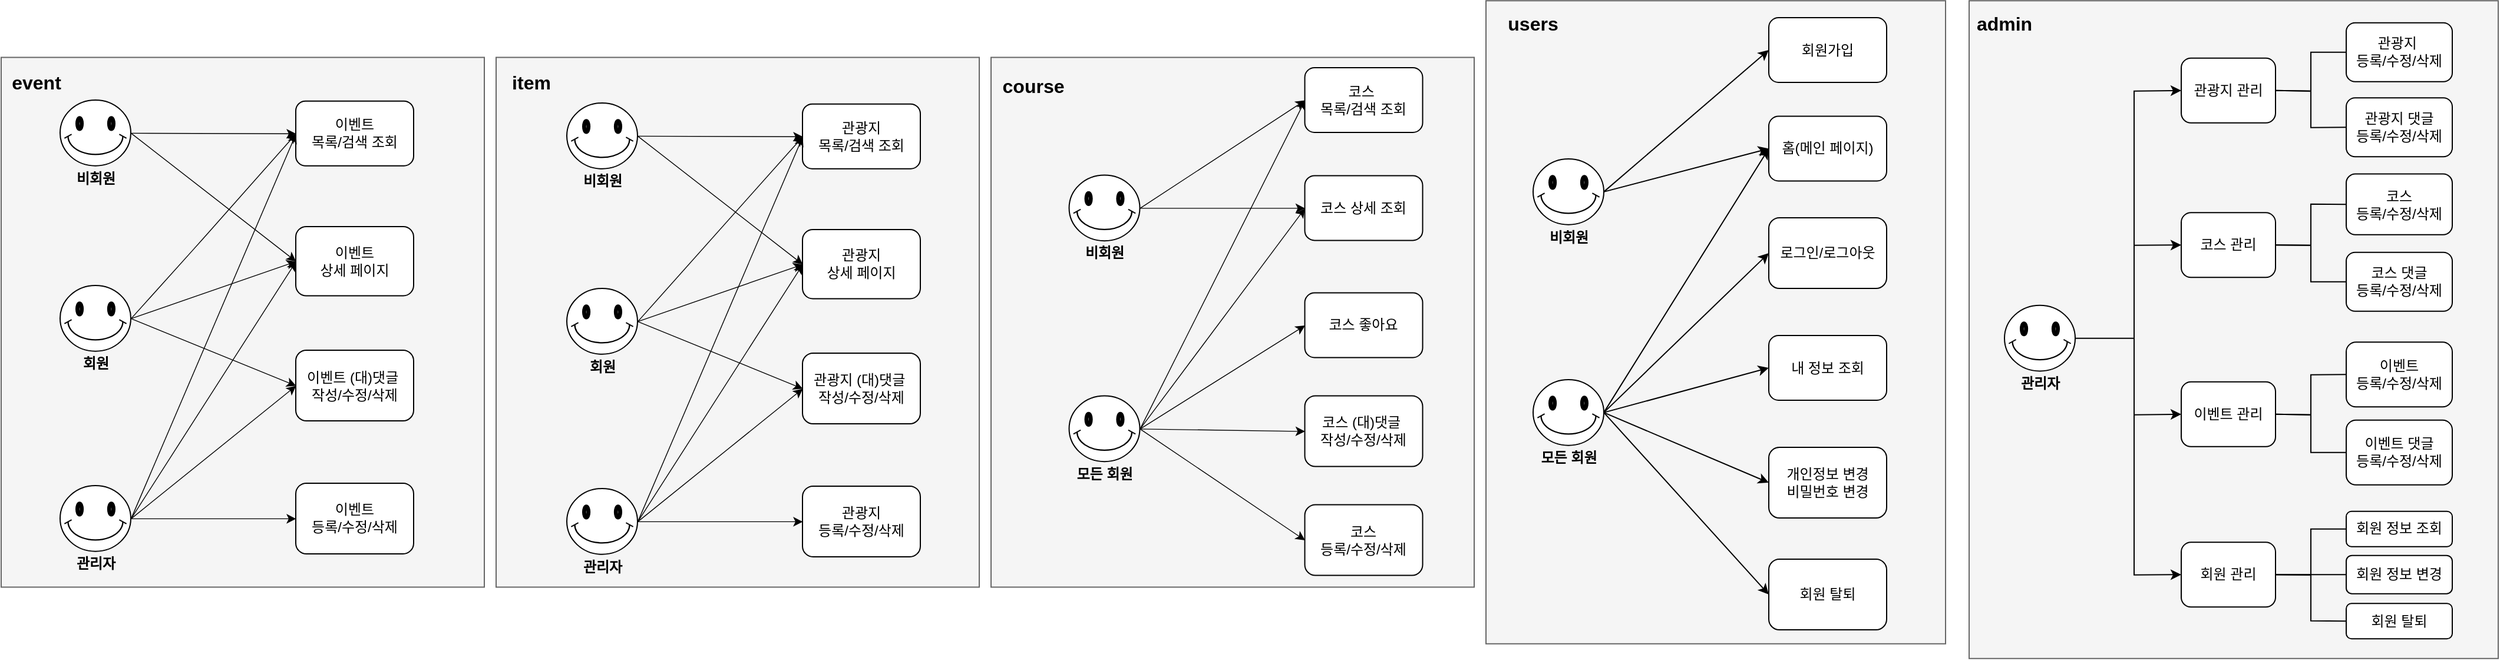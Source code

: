 <mxfile version="15.8.6" type="device"><diagram id="RBOW8drltwpWkfcgAr1p" name="Page-1"><mxGraphModel dx="3460" dy="907" grid="1" gridSize="10" guides="1" tooltips="1" connect="1" arrows="1" fold="1" page="1" pageScale="1" pageWidth="827" pageHeight="1169" math="0" shadow="0"><root><mxCell id="0"/><mxCell id="1" parent="0"/><mxCell id="-AehUO6-lWg1x26rKEQa-7" value="" style="group" parent="1" vertex="1" connectable="0"><mxGeometry x="-100" y="193.75" width="410" height="450" as="geometry"/></mxCell><mxCell id="-AehUO6-lWg1x26rKEQa-6" value="" style="rounded=0;whiteSpace=wrap;html=1;fillColor=#f5f5f5;strokeColor=#666666;fontColor=#333333;" parent="-AehUO6-lWg1x26rKEQa-7" vertex="1"><mxGeometry width="410" height="450" as="geometry"/></mxCell><mxCell id="nc9A5ngAGUO5cW6y-JuH-170" value="코스&amp;nbsp;&lt;br&gt;목록/검색 조회" style="whiteSpace=wrap;html=1;fontFamily=Helvetica;rounded=1;" parent="-AehUO6-lWg1x26rKEQa-7" vertex="1"><mxGeometry x="266.25" y="8.75" width="100" height="55" as="geometry"/></mxCell><mxCell id="nc9A5ngAGUO5cW6y-JuH-172" value="코스 상세 조회" style="whiteSpace=wrap;html=1;fontFamily=Helvetica;rounded=1;" parent="-AehUO6-lWg1x26rKEQa-7" vertex="1"><mxGeometry x="266.25" y="100.44" width="100" height="55" as="geometry"/></mxCell><mxCell id="nc9A5ngAGUO5cW6y-JuH-173" value="코스 좋아요" style="whiteSpace=wrap;html=1;fontFamily=Helvetica;rounded=1;" parent="-AehUO6-lWg1x26rKEQa-7" vertex="1"><mxGeometry x="266.25" y="200" width="100" height="55" as="geometry"/></mxCell><mxCell id="nc9A5ngAGUO5cW6y-JuH-174" value="코스 (대)댓글&amp;nbsp;&lt;br&gt;작성/수정/삭제" style="whiteSpace=wrap;html=1;rounded=1;" parent="-AehUO6-lWg1x26rKEQa-7" vertex="1"><mxGeometry x="266.25" y="287.5" width="100" height="60" as="geometry"/></mxCell><mxCell id="nc9A5ngAGUO5cW6y-JuH-175" value="코스 &lt;br&gt;등록/수정/삭제" style="whiteSpace=wrap;html=1;fontFamily=Helvetica;rounded=1;" parent="-AehUO6-lWg1x26rKEQa-7" vertex="1"><mxGeometry x="266.25" y="380" width="100" height="60" as="geometry"/></mxCell><mxCell id="nc9A5ngAGUO5cW6y-JuH-236" value="" style="group;" parent="-AehUO6-lWg1x26rKEQa-7" vertex="1" connectable="0"><mxGeometry x="66.25" y="100" width="60" height="77.5" as="geometry"/></mxCell><mxCell id="nc9A5ngAGUO5cW6y-JuH-237" value="" style="verticalLabelPosition=bottom;verticalAlign=top;html=1;shape=mxgraph.basic.smiley;shadow=0;rounded=1;" parent="nc9A5ngAGUO5cW6y-JuH-236" vertex="1"><mxGeometry width="60" height="55.872" as="geometry"/></mxCell><mxCell id="nc9A5ngAGUO5cW6y-JuH-238" value="&lt;b&gt;비회원&lt;/b&gt;" style="text;html=1;strokeColor=none;fillColor=none;align=center;verticalAlign=middle;whiteSpace=wrap;rounded=0;shadow=0;" parent="nc9A5ngAGUO5cW6y-JuH-236" vertex="1"><mxGeometry x="7.5" y="55.872" width="45" height="21.628" as="geometry"/></mxCell><mxCell id="nc9A5ngAGUO5cW6y-JuH-239" value="" style="group;" parent="-AehUO6-lWg1x26rKEQa-7" vertex="1" connectable="0"><mxGeometry x="66.25" y="287.5" width="80" height="77.5" as="geometry"/></mxCell><mxCell id="nc9A5ngAGUO5cW6y-JuH-240" value="" style="verticalLabelPosition=bottom;verticalAlign=top;html=1;shape=mxgraph.basic.smiley;shadow=0;rounded=1;" parent="nc9A5ngAGUO5cW6y-JuH-239" vertex="1"><mxGeometry width="60" height="55.872" as="geometry"/></mxCell><mxCell id="nc9A5ngAGUO5cW6y-JuH-247" value="" style="endArrow=classic;html=1;rounded=1;sketch=0;curved=0;exitX=1;exitY=0.5;exitDx=0;exitDy=0;exitPerimeter=0;entryX=0;entryY=0.5;entryDx=0;entryDy=0;strokeWidth=0.7;" parent="-AehUO6-lWg1x26rKEQa-7" source="nc9A5ngAGUO5cW6y-JuH-237" target="nc9A5ngAGUO5cW6y-JuH-170" edge="1"><mxGeometry width="50" height="50" relative="1" as="geometry"><mxPoint x="-273.75" y="90.436" as="sourcePoint"/><mxPoint x="-133.75" y="47.5" as="targetPoint"/></mxGeometry></mxCell><mxCell id="nc9A5ngAGUO5cW6y-JuH-249" value="" style="endArrow=classic;html=1;rounded=1;sketch=0;curved=0;exitX=1;exitY=0.5;exitDx=0;exitDy=0;exitPerimeter=0;entryX=0;entryY=0.5;entryDx=0;entryDy=0;strokeWidth=0.7;" parent="-AehUO6-lWg1x26rKEQa-7" source="nc9A5ngAGUO5cW6y-JuH-237" target="nc9A5ngAGUO5cW6y-JuH-172" edge="1"><mxGeometry width="50" height="50" relative="1" as="geometry"><mxPoint x="-253.75" y="110.436" as="sourcePoint"/><mxPoint x="-113.75" y="67.5" as="targetPoint"/></mxGeometry></mxCell><mxCell id="nc9A5ngAGUO5cW6y-JuH-250" value="" style="endArrow=classic;html=1;rounded=1;sketch=0;curved=0;exitX=1;exitY=0.5;exitDx=0;exitDy=0;exitPerimeter=0;entryX=0;entryY=0.5;entryDx=0;entryDy=0;strokeWidth=0.7;" parent="-AehUO6-lWg1x26rKEQa-7" source="nc9A5ngAGUO5cW6y-JuH-240" target="nc9A5ngAGUO5cW6y-JuH-170" edge="1"><mxGeometry width="50" height="50" relative="1" as="geometry"><mxPoint x="136.25" y="252.936" as="sourcePoint"/><mxPoint x="276.25" y="210" as="targetPoint"/></mxGeometry></mxCell><mxCell id="nc9A5ngAGUO5cW6y-JuH-252" value="" style="endArrow=classic;html=1;rounded=1;sketch=0;curved=0;exitX=1;exitY=0.5;exitDx=0;exitDy=0;exitPerimeter=0;entryX=0;entryY=0.5;entryDx=0;entryDy=0;strokeWidth=0.7;" parent="-AehUO6-lWg1x26rKEQa-7" source="nc9A5ngAGUO5cW6y-JuH-240" target="nc9A5ngAGUO5cW6y-JuH-173" edge="1"><mxGeometry width="50" height="50" relative="1" as="geometry"><mxPoint x="146.25" y="257.936" as="sourcePoint"/><mxPoint x="296.25" y="27.5" as="targetPoint"/></mxGeometry></mxCell><mxCell id="nc9A5ngAGUO5cW6y-JuH-253" value="" style="endArrow=classic;html=1;rounded=1;sketch=0;curved=0;exitX=1;exitY=0.5;exitDx=0;exitDy=0;exitPerimeter=0;entryX=0;entryY=0.5;entryDx=0;entryDy=0;strokeWidth=0.7;" parent="-AehUO6-lWg1x26rKEQa-7" source="nc9A5ngAGUO5cW6y-JuH-240" target="nc9A5ngAGUO5cW6y-JuH-172" edge="1"><mxGeometry width="50" height="50" relative="1" as="geometry"><mxPoint x="156.25" y="267.936" as="sourcePoint"/><mxPoint x="306.25" y="37.5" as="targetPoint"/></mxGeometry></mxCell><mxCell id="nc9A5ngAGUO5cW6y-JuH-254" value="" style="endArrow=classic;html=1;rounded=1;sketch=0;curved=0;exitX=1;exitY=0.5;exitDx=0;exitDy=0;exitPerimeter=0;entryX=0;entryY=0.5;entryDx=0;entryDy=0;strokeWidth=0.7;" parent="-AehUO6-lWg1x26rKEQa-7" source="nc9A5ngAGUO5cW6y-JuH-240" target="nc9A5ngAGUO5cW6y-JuH-174" edge="1"><mxGeometry width="50" height="50" relative="1" as="geometry"><mxPoint x="166.25" y="277.936" as="sourcePoint"/><mxPoint x="316.25" y="47.5" as="targetPoint"/></mxGeometry></mxCell><mxCell id="nc9A5ngAGUO5cW6y-JuH-255" value="" style="endArrow=classic;html=1;rounded=1;sketch=0;curved=0;exitX=1;exitY=0.5;exitDx=0;exitDy=0;exitPerimeter=0;entryX=0;entryY=0.5;entryDx=0;entryDy=0;strokeWidth=0.7;" parent="-AehUO6-lWg1x26rKEQa-7" source="nc9A5ngAGUO5cW6y-JuH-240" target="nc9A5ngAGUO5cW6y-JuH-175" edge="1"><mxGeometry width="50" height="50" relative="1" as="geometry"><mxPoint x="176.25" y="287.936" as="sourcePoint"/><mxPoint x="326.25" y="57.5" as="targetPoint"/></mxGeometry></mxCell><mxCell id="nc9A5ngAGUO5cW6y-JuH-241" value="&lt;b&gt;모든 회원&lt;br&gt;&lt;br&gt;&lt;/b&gt;" style="text;html=1;strokeColor=none;fillColor=none;align=center;verticalAlign=middle;whiteSpace=wrap;rounded=0;shadow=0;" parent="-AehUO6-lWg1x26rKEQa-7" vertex="1"><mxGeometry x="60" y="350" width="72.5" height="21.63" as="geometry"/></mxCell><mxCell id="-AehUO6-lWg1x26rKEQa-8" value="course" style="text;html=1;strokeColor=none;fillColor=none;align=center;verticalAlign=middle;whiteSpace=wrap;rounded=0;fontStyle=1;fontSize=16;" parent="-AehUO6-lWg1x26rKEQa-7" vertex="1"><mxGeometry x="6.25" y="8.75" width="60" height="30" as="geometry"/></mxCell><mxCell id="-AehUO6-lWg1x26rKEQa-9" value="" style="group" parent="1" vertex="1" connectable="0"><mxGeometry x="-940" y="193.75" width="410" height="450" as="geometry"/></mxCell><mxCell id="-AehUO6-lWg1x26rKEQa-1" value="" style="rounded=0;whiteSpace=wrap;html=1;fillColor=#f5f5f5;strokeColor=#666666;fontColor=#333333;" parent="-AehUO6-lWg1x26rKEQa-9" vertex="1"><mxGeometry width="410" height="450" as="geometry"/></mxCell><mxCell id="nc9A5ngAGUO5cW6y-JuH-322" value="이벤트&lt;br&gt;상세 페이지" style="whiteSpace=wrap;html=1;rounded=1;glass=0;shadow=0;sketch=0;" parent="-AehUO6-lWg1x26rKEQa-9" vertex="1"><mxGeometry x="250" y="143.75" width="100" height="58.75" as="geometry"/></mxCell><mxCell id="nc9A5ngAGUO5cW6y-JuH-323" value="이벤트 (대)댓글&amp;nbsp;&lt;br&gt;작성/수정/삭제" style="whiteSpace=wrap;html=1;rounded=1;glass=0;shadow=0;sketch=0;" parent="-AehUO6-lWg1x26rKEQa-9" vertex="1"><mxGeometry x="250" y="248.75" width="100" height="60" as="geometry"/></mxCell><mxCell id="nc9A5ngAGUO5cW6y-JuH-324" value="이벤트&lt;br&gt;등록/수정/삭제" style="whiteSpace=wrap;html=1;rounded=1;glass=0;shadow=0;sketch=0;" parent="-AehUO6-lWg1x26rKEQa-9" vertex="1"><mxGeometry x="250" y="361.69" width="100" height="60" as="geometry"/></mxCell><mxCell id="nc9A5ngAGUO5cW6y-JuH-325" value="이벤트&lt;br&gt;목록/검색 조회" style="whiteSpace=wrap;html=1;fontFamily=Helvetica;rounded=1;glass=0;shadow=0;sketch=0;" parent="-AehUO6-lWg1x26rKEQa-9" vertex="1"><mxGeometry x="250" y="37.12" width="100" height="55" as="geometry"/></mxCell><mxCell id="nc9A5ngAGUO5cW6y-JuH-326" value="" style="group;" parent="-AehUO6-lWg1x26rKEQa-9" vertex="1" connectable="0"><mxGeometry x="50" y="36.25" width="60" height="77.5" as="geometry"/></mxCell><mxCell id="nc9A5ngAGUO5cW6y-JuH-327" value="" style="verticalLabelPosition=bottom;verticalAlign=top;html=1;shape=mxgraph.basic.smiley;shadow=0;rounded=1;" parent="nc9A5ngAGUO5cW6y-JuH-326" vertex="1"><mxGeometry width="60" height="55.872" as="geometry"/></mxCell><mxCell id="nc9A5ngAGUO5cW6y-JuH-328" value="&lt;b&gt;비회원&lt;/b&gt;" style="text;html=1;strokeColor=none;fillColor=none;align=center;verticalAlign=middle;whiteSpace=wrap;rounded=0;shadow=0;" parent="nc9A5ngAGUO5cW6y-JuH-326" vertex="1"><mxGeometry x="7.5" y="55.872" width="45" height="21.628" as="geometry"/></mxCell><mxCell id="nc9A5ngAGUO5cW6y-JuH-329" value="" style="group;" parent="-AehUO6-lWg1x26rKEQa-9" vertex="1" connectable="0"><mxGeometry x="50" y="193.75" width="60" height="77.5" as="geometry"/></mxCell><mxCell id="nc9A5ngAGUO5cW6y-JuH-330" value="" style="verticalLabelPosition=bottom;verticalAlign=top;html=1;shape=mxgraph.basic.smiley;shadow=0;rounded=1;" parent="nc9A5ngAGUO5cW6y-JuH-329" vertex="1"><mxGeometry width="60" height="55.872" as="geometry"/></mxCell><mxCell id="nc9A5ngAGUO5cW6y-JuH-331" value="&lt;b&gt;회원&lt;/b&gt;" style="text;html=1;strokeColor=none;fillColor=none;align=center;verticalAlign=middle;whiteSpace=wrap;rounded=0;shadow=0;" parent="nc9A5ngAGUO5cW6y-JuH-329" vertex="1"><mxGeometry x="7.5" y="55.872" width="45" height="21.628" as="geometry"/></mxCell><mxCell id="nc9A5ngAGUO5cW6y-JuH-332" value="" style="group;" parent="-AehUO6-lWg1x26rKEQa-9" vertex="1" connectable="0"><mxGeometry x="50" y="363.75" width="60" height="77.5" as="geometry"/></mxCell><mxCell id="nc9A5ngAGUO5cW6y-JuH-333" value="" style="verticalLabelPosition=bottom;verticalAlign=top;html=1;shape=mxgraph.basic.smiley;shadow=0;rounded=1;" parent="nc9A5ngAGUO5cW6y-JuH-332" vertex="1"><mxGeometry width="60" height="55.872" as="geometry"/></mxCell><mxCell id="nc9A5ngAGUO5cW6y-JuH-334" value="&lt;b&gt;관리자&lt;/b&gt;" style="text;html=1;strokeColor=none;fillColor=none;align=center;verticalAlign=middle;whiteSpace=wrap;rounded=0;shadow=0;" parent="nc9A5ngAGUO5cW6y-JuH-332" vertex="1"><mxGeometry x="7.5" y="55.872" width="45" height="21.628" as="geometry"/></mxCell><mxCell id="nc9A5ngAGUO5cW6y-JuH-335" value="" style="endArrow=classic;html=1;rounded=1;sketch=0;curved=0;exitX=1;exitY=0.5;exitDx=0;exitDy=0;exitPerimeter=0;entryX=0;entryY=0.5;entryDx=0;entryDy=0;strokeWidth=0.7;" parent="-AehUO6-lWg1x26rKEQa-9" source="nc9A5ngAGUO5cW6y-JuH-327" target="nc9A5ngAGUO5cW6y-JuH-325" edge="1"><mxGeometry width="50" height="50" relative="1" as="geometry"><mxPoint x="460" y="213.75" as="sourcePoint"/><mxPoint x="510" y="163.75" as="targetPoint"/></mxGeometry></mxCell><mxCell id="nc9A5ngAGUO5cW6y-JuH-336" value="" style="endArrow=classic;html=1;rounded=1;sketch=0;curved=0;exitX=1;exitY=0.5;exitDx=0;exitDy=0;exitPerimeter=0;entryX=0;entryY=0.5;entryDx=0;entryDy=0;strokeWidth=0.7;" parent="-AehUO6-lWg1x26rKEQa-9" source="nc9A5ngAGUO5cW6y-JuH-327" target="nc9A5ngAGUO5cW6y-JuH-322" edge="1"><mxGeometry width="50" height="50" relative="1" as="geometry"><mxPoint x="120" y="74.186" as="sourcePoint"/><mxPoint x="260" y="129.62" as="targetPoint"/></mxGeometry></mxCell><mxCell id="nc9A5ngAGUO5cW6y-JuH-337" value="" style="endArrow=classic;html=1;rounded=1;sketch=0;curved=0;exitX=1;exitY=0.5;exitDx=0;exitDy=0;exitPerimeter=0;entryX=0;entryY=0.5;entryDx=0;entryDy=0;strokeWidth=0.7;" parent="-AehUO6-lWg1x26rKEQa-9" source="nc9A5ngAGUO5cW6y-JuH-330" target="nc9A5ngAGUO5cW6y-JuH-325" edge="1"><mxGeometry width="50" height="50" relative="1" as="geometry"><mxPoint x="130" y="84.186" as="sourcePoint"/><mxPoint x="270" y="139.62" as="targetPoint"/><Array as="points"><mxPoint x="170" y="155"/></Array></mxGeometry></mxCell><mxCell id="nc9A5ngAGUO5cW6y-JuH-338" value="" style="endArrow=classic;html=1;rounded=1;sketch=0;curved=0;exitX=1;exitY=0.5;exitDx=0;exitDy=0;exitPerimeter=0;entryX=0;entryY=0.5;entryDx=0;entryDy=0;strokeWidth=0.7;" parent="-AehUO6-lWg1x26rKEQa-9" source="nc9A5ngAGUO5cW6y-JuH-330" target="nc9A5ngAGUO5cW6y-JuH-322" edge="1"><mxGeometry width="50" height="50" relative="1" as="geometry"><mxPoint x="150" y="104.186" as="sourcePoint"/><mxPoint x="290" y="159.62" as="targetPoint"/></mxGeometry></mxCell><mxCell id="nc9A5ngAGUO5cW6y-JuH-339" value="" style="endArrow=classic;html=1;rounded=1;sketch=0;curved=0;exitX=1;exitY=0.5;exitDx=0;exitDy=0;exitPerimeter=0;entryX=0;entryY=0.5;entryDx=0;entryDy=0;strokeWidth=0.7;" parent="-AehUO6-lWg1x26rKEQa-9" source="nc9A5ngAGUO5cW6y-JuH-330" target="nc9A5ngAGUO5cW6y-JuH-323" edge="1"><mxGeometry width="50" height="50" relative="1" as="geometry"><mxPoint x="160" y="114.186" as="sourcePoint"/><mxPoint x="300" y="169.62" as="targetPoint"/></mxGeometry></mxCell><mxCell id="nc9A5ngAGUO5cW6y-JuH-340" value="" style="endArrow=classic;html=1;rounded=1;sketch=0;curved=0;exitX=1;exitY=0.5;exitDx=0;exitDy=0;exitPerimeter=0;entryX=0;entryY=0.5;entryDx=0;entryDy=0;strokeWidth=0.7;" parent="-AehUO6-lWg1x26rKEQa-9" source="nc9A5ngAGUO5cW6y-JuH-333" target="nc9A5ngAGUO5cW6y-JuH-324" edge="1"><mxGeometry width="50" height="50" relative="1" as="geometry"><mxPoint x="170" y="124.186" as="sourcePoint"/><mxPoint x="310" y="179.62" as="targetPoint"/></mxGeometry></mxCell><mxCell id="nc9A5ngAGUO5cW6y-JuH-341" value="" style="endArrow=classic;html=1;rounded=1;sketch=0;curved=0;exitX=1;exitY=0.5;exitDx=0;exitDy=0;exitPerimeter=0;entryX=0;entryY=0.5;entryDx=0;entryDy=0;strokeWidth=0.7;" parent="-AehUO6-lWg1x26rKEQa-9" source="nc9A5ngAGUO5cW6y-JuH-333" target="nc9A5ngAGUO5cW6y-JuH-323" edge="1"><mxGeometry width="50" height="50" relative="1" as="geometry"><mxPoint x="180" y="134.186" as="sourcePoint"/><mxPoint x="320" y="189.62" as="targetPoint"/></mxGeometry></mxCell><mxCell id="nc9A5ngAGUO5cW6y-JuH-342" value="" style="endArrow=classic;html=1;rounded=1;sketch=0;curved=0;exitX=1;exitY=0.5;exitDx=0;exitDy=0;exitPerimeter=0;entryX=0;entryY=0.5;entryDx=0;entryDy=0;strokeWidth=0.7;" parent="-AehUO6-lWg1x26rKEQa-9" source="nc9A5ngAGUO5cW6y-JuH-333" target="nc9A5ngAGUO5cW6y-JuH-322" edge="1"><mxGeometry width="50" height="50" relative="1" as="geometry"><mxPoint x="190" y="144.186" as="sourcePoint"/><mxPoint x="330" y="199.62" as="targetPoint"/></mxGeometry></mxCell><mxCell id="nc9A5ngAGUO5cW6y-JuH-343" value="" style="endArrow=classic;html=1;rounded=1;sketch=0;curved=0;exitX=1;exitY=0.5;exitDx=0;exitDy=0;exitPerimeter=0;entryX=0;entryY=0.5;entryDx=0;entryDy=0;strokeWidth=0.7;" parent="-AehUO6-lWg1x26rKEQa-9" source="nc9A5ngAGUO5cW6y-JuH-333" target="nc9A5ngAGUO5cW6y-JuH-325" edge="1"><mxGeometry width="50" height="50" relative="1" as="geometry"><mxPoint x="210" y="164.186" as="sourcePoint"/><mxPoint x="350" y="219.62" as="targetPoint"/></mxGeometry></mxCell><mxCell id="-AehUO6-lWg1x26rKEQa-2" value="event" style="text;html=1;strokeColor=none;fillColor=none;align=center;verticalAlign=middle;whiteSpace=wrap;rounded=0;fontStyle=1;fontSize=16;" parent="-AehUO6-lWg1x26rKEQa-9" vertex="1"><mxGeometry y="6.25" width="60" height="30" as="geometry"/></mxCell><mxCell id="-AehUO6-lWg1x26rKEQa-10" value="" style="group" parent="1" vertex="1" connectable="0"><mxGeometry x="-520" y="193.75" width="410" height="450" as="geometry"/></mxCell><mxCell id="-AehUO6-lWg1x26rKEQa-3" value="" style="rounded=0;whiteSpace=wrap;html=1;fillColor=#f5f5f5;strokeColor=#666666;fontColor=#333333;" parent="-AehUO6-lWg1x26rKEQa-10" vertex="1"><mxGeometry width="410" height="450" as="geometry"/></mxCell><mxCell id="nc9A5ngAGUO5cW6y-JuH-167" value="관광지 &lt;br&gt;상세 페이지" style="whiteSpace=wrap;html=1;rounded=1;glass=0;shadow=0;sketch=0;" parent="-AehUO6-lWg1x26rKEQa-10" vertex="1"><mxGeometry x="260" y="146.25" width="100" height="58.75" as="geometry"/></mxCell><mxCell id="nc9A5ngAGUO5cW6y-JuH-168" value="관광지 (대)댓글&amp;nbsp;&lt;br&gt;작성/수정/삭제" style="whiteSpace=wrap;html=1;rounded=1;glass=0;shadow=0;sketch=0;" parent="-AehUO6-lWg1x26rKEQa-10" vertex="1"><mxGeometry x="260" y="251.25" width="100" height="60" as="geometry"/></mxCell><mxCell id="nc9A5ngAGUO5cW6y-JuH-169" value="관광지 &lt;br&gt;등록/수정/삭제" style="whiteSpace=wrap;html=1;rounded=1;glass=0;shadow=0;sketch=0;" parent="-AehUO6-lWg1x26rKEQa-10" vertex="1"><mxGeometry x="260" y="364.19" width="100" height="60" as="geometry"/></mxCell><mxCell id="nc9A5ngAGUO5cW6y-JuH-177" value="관광지 &lt;br&gt;목록/검색 조회" style="whiteSpace=wrap;html=1;fontFamily=Helvetica;rounded=1;glass=0;shadow=0;sketch=0;" parent="-AehUO6-lWg1x26rKEQa-10" vertex="1"><mxGeometry x="260" y="39.62" width="100" height="55" as="geometry"/></mxCell><mxCell id="nc9A5ngAGUO5cW6y-JuH-207" value="" style="group;" parent="-AehUO6-lWg1x26rKEQa-10" vertex="1" connectable="0"><mxGeometry x="60" y="38.75" width="60" height="77.5" as="geometry"/></mxCell><mxCell id="nc9A5ngAGUO5cW6y-JuH-208" value="" style="verticalLabelPosition=bottom;verticalAlign=top;html=1;shape=mxgraph.basic.smiley;shadow=0;rounded=1;" parent="nc9A5ngAGUO5cW6y-JuH-207" vertex="1"><mxGeometry width="60" height="55.872" as="geometry"/></mxCell><mxCell id="nc9A5ngAGUO5cW6y-JuH-209" value="&lt;b&gt;비회원&lt;/b&gt;" style="text;html=1;strokeColor=none;fillColor=none;align=center;verticalAlign=middle;whiteSpace=wrap;rounded=0;shadow=0;" parent="nc9A5ngAGUO5cW6y-JuH-207" vertex="1"><mxGeometry x="7.5" y="55.872" width="45" height="21.628" as="geometry"/></mxCell><mxCell id="nc9A5ngAGUO5cW6y-JuH-217" value="" style="group;" parent="-AehUO6-lWg1x26rKEQa-10" vertex="1" connectable="0"><mxGeometry x="60" y="196.25" width="60" height="77.5" as="geometry"/></mxCell><mxCell id="nc9A5ngAGUO5cW6y-JuH-218" value="" style="verticalLabelPosition=bottom;verticalAlign=top;html=1;shape=mxgraph.basic.smiley;shadow=0;rounded=1;" parent="nc9A5ngAGUO5cW6y-JuH-217" vertex="1"><mxGeometry width="60" height="55.872" as="geometry"/></mxCell><mxCell id="nc9A5ngAGUO5cW6y-JuH-219" value="&lt;b&gt;회원&lt;/b&gt;" style="text;html=1;strokeColor=none;fillColor=none;align=center;verticalAlign=middle;whiteSpace=wrap;rounded=0;shadow=0;" parent="nc9A5ngAGUO5cW6y-JuH-217" vertex="1"><mxGeometry x="7.5" y="55.872" width="45" height="21.628" as="geometry"/></mxCell><mxCell id="nc9A5ngAGUO5cW6y-JuH-220" value="" style="group;" parent="-AehUO6-lWg1x26rKEQa-10" vertex="1" connectable="0"><mxGeometry x="60" y="366.25" width="60" height="77.5" as="geometry"/></mxCell><mxCell id="nc9A5ngAGUO5cW6y-JuH-221" value="" style="verticalLabelPosition=bottom;verticalAlign=top;html=1;shape=mxgraph.basic.smiley;shadow=0;rounded=1;" parent="nc9A5ngAGUO5cW6y-JuH-220" vertex="1"><mxGeometry width="60" height="55.872" as="geometry"/></mxCell><mxCell id="nc9A5ngAGUO5cW6y-JuH-222" value="&lt;b&gt;관리자&lt;/b&gt;" style="text;html=1;strokeColor=none;fillColor=none;align=center;verticalAlign=middle;whiteSpace=wrap;rounded=0;shadow=0;" parent="nc9A5ngAGUO5cW6y-JuH-220" vertex="1"><mxGeometry x="7.5" y="55.872" width="45" height="21.628" as="geometry"/></mxCell><mxCell id="nc9A5ngAGUO5cW6y-JuH-224" value="" style="endArrow=classic;html=1;rounded=1;sketch=0;curved=0;exitX=1;exitY=0.5;exitDx=0;exitDy=0;exitPerimeter=0;entryX=0;entryY=0.5;entryDx=0;entryDy=0;strokeWidth=0.7;" parent="-AehUO6-lWg1x26rKEQa-10" source="nc9A5ngAGUO5cW6y-JuH-208" target="nc9A5ngAGUO5cW6y-JuH-177" edge="1"><mxGeometry width="50" height="50" relative="1" as="geometry"><mxPoint x="470" y="216.25" as="sourcePoint"/><mxPoint x="520" y="166.25" as="targetPoint"/></mxGeometry></mxCell><mxCell id="nc9A5ngAGUO5cW6y-JuH-226" value="" style="endArrow=classic;html=1;rounded=1;sketch=0;curved=0;exitX=1;exitY=0.5;exitDx=0;exitDy=0;exitPerimeter=0;entryX=0;entryY=0.5;entryDx=0;entryDy=0;strokeWidth=0.7;" parent="-AehUO6-lWg1x26rKEQa-10" source="nc9A5ngAGUO5cW6y-JuH-208" target="nc9A5ngAGUO5cW6y-JuH-167" edge="1"><mxGeometry width="50" height="50" relative="1" as="geometry"><mxPoint x="130" y="76.686" as="sourcePoint"/><mxPoint x="270" y="132.12" as="targetPoint"/></mxGeometry></mxCell><mxCell id="nc9A5ngAGUO5cW6y-JuH-227" value="" style="endArrow=classic;html=1;rounded=1;sketch=0;curved=0;exitX=1;exitY=0.5;exitDx=0;exitDy=0;exitPerimeter=0;entryX=0;entryY=0.5;entryDx=0;entryDy=0;strokeWidth=0.7;" parent="-AehUO6-lWg1x26rKEQa-10" source="nc9A5ngAGUO5cW6y-JuH-218" target="nc9A5ngAGUO5cW6y-JuH-177" edge="1"><mxGeometry width="50" height="50" relative="1" as="geometry"><mxPoint x="140" y="86.686" as="sourcePoint"/><mxPoint x="280" y="142.12" as="targetPoint"/></mxGeometry></mxCell><mxCell id="nc9A5ngAGUO5cW6y-JuH-229" value="" style="endArrow=classic;html=1;rounded=1;sketch=0;curved=0;exitX=1;exitY=0.5;exitDx=0;exitDy=0;exitPerimeter=0;entryX=0;entryY=0.5;entryDx=0;entryDy=0;strokeWidth=0.7;" parent="-AehUO6-lWg1x26rKEQa-10" source="nc9A5ngAGUO5cW6y-JuH-218" target="nc9A5ngAGUO5cW6y-JuH-167" edge="1"><mxGeometry width="50" height="50" relative="1" as="geometry"><mxPoint x="160" y="106.686" as="sourcePoint"/><mxPoint x="300" y="162.12" as="targetPoint"/></mxGeometry></mxCell><mxCell id="nc9A5ngAGUO5cW6y-JuH-230" value="" style="endArrow=classic;html=1;rounded=1;sketch=0;curved=0;exitX=1;exitY=0.5;exitDx=0;exitDy=0;exitPerimeter=0;entryX=0;entryY=0.5;entryDx=0;entryDy=0;strokeWidth=0.7;" parent="-AehUO6-lWg1x26rKEQa-10" source="nc9A5ngAGUO5cW6y-JuH-218" target="nc9A5ngAGUO5cW6y-JuH-168" edge="1"><mxGeometry width="50" height="50" relative="1" as="geometry"><mxPoint x="170" y="116.686" as="sourcePoint"/><mxPoint x="310" y="172.12" as="targetPoint"/></mxGeometry></mxCell><mxCell id="nc9A5ngAGUO5cW6y-JuH-231" value="" style="endArrow=classic;html=1;rounded=1;sketch=0;curved=0;exitX=1;exitY=0.5;exitDx=0;exitDy=0;exitPerimeter=0;entryX=0;entryY=0.5;entryDx=0;entryDy=0;strokeWidth=0.7;" parent="-AehUO6-lWg1x26rKEQa-10" source="nc9A5ngAGUO5cW6y-JuH-221" target="nc9A5ngAGUO5cW6y-JuH-169" edge="1"><mxGeometry width="50" height="50" relative="1" as="geometry"><mxPoint x="180" y="126.686" as="sourcePoint"/><mxPoint x="320" y="182.12" as="targetPoint"/></mxGeometry></mxCell><mxCell id="nc9A5ngAGUO5cW6y-JuH-232" value="" style="endArrow=classic;html=1;rounded=1;sketch=0;curved=0;exitX=1;exitY=0.5;exitDx=0;exitDy=0;exitPerimeter=0;entryX=0;entryY=0.5;entryDx=0;entryDy=0;strokeWidth=0.7;" parent="-AehUO6-lWg1x26rKEQa-10" source="nc9A5ngAGUO5cW6y-JuH-221" target="nc9A5ngAGUO5cW6y-JuH-168" edge="1"><mxGeometry width="50" height="50" relative="1" as="geometry"><mxPoint x="190" y="136.686" as="sourcePoint"/><mxPoint x="330" y="192.12" as="targetPoint"/></mxGeometry></mxCell><mxCell id="nc9A5ngAGUO5cW6y-JuH-233" value="" style="endArrow=classic;html=1;rounded=1;sketch=0;curved=0;exitX=1;exitY=0.5;exitDx=0;exitDy=0;exitPerimeter=0;entryX=0;entryY=0.5;entryDx=0;entryDy=0;strokeWidth=0.7;" parent="-AehUO6-lWg1x26rKEQa-10" source="nc9A5ngAGUO5cW6y-JuH-221" target="nc9A5ngAGUO5cW6y-JuH-167" edge="1"><mxGeometry width="50" height="50" relative="1" as="geometry"><mxPoint x="200" y="146.686" as="sourcePoint"/><mxPoint x="340" y="202.12" as="targetPoint"/></mxGeometry></mxCell><mxCell id="nc9A5ngAGUO5cW6y-JuH-235" value="" style="endArrow=classic;html=1;rounded=1;sketch=0;curved=0;exitX=1;exitY=0.5;exitDx=0;exitDy=0;exitPerimeter=0;entryX=0;entryY=0.5;entryDx=0;entryDy=0;strokeWidth=0.7;" parent="-AehUO6-lWg1x26rKEQa-10" source="nc9A5ngAGUO5cW6y-JuH-221" target="nc9A5ngAGUO5cW6y-JuH-177" edge="1"><mxGeometry width="50" height="50" relative="1" as="geometry"><mxPoint x="220" y="166.686" as="sourcePoint"/><mxPoint x="360" y="222.12" as="targetPoint"/></mxGeometry></mxCell><mxCell id="-AehUO6-lWg1x26rKEQa-5" value="item" style="text;html=1;strokeColor=none;fillColor=none;align=center;verticalAlign=middle;whiteSpace=wrap;rounded=0;fontStyle=1;fontSize=16;" parent="-AehUO6-lWg1x26rKEQa-10" vertex="1"><mxGeometry y="6.25" width="60" height="30" as="geometry"/></mxCell><mxCell id="-AehUO6-lWg1x26rKEQa-13" value="" style="group" parent="1" vertex="1" connectable="0"><mxGeometry x="320" y="145.63" width="390" height="546.25" as="geometry"/></mxCell><mxCell id="-AehUO6-lWg1x26rKEQa-11" value="" style="rounded=0;whiteSpace=wrap;html=1;fontSize=16;fillColor=#f5f5f5;fontColor=#333333;strokeColor=#666666;" parent="-AehUO6-lWg1x26rKEQa-13" vertex="1"><mxGeometry width="390" height="546.25" as="geometry"/></mxCell><mxCell id="nc9A5ngAGUO5cW6y-JuH-196" value="로그인/로그아웃" style="whiteSpace=wrap;html=1;rounded=1;" parent="-AehUO6-lWg1x26rKEQa-13" vertex="1"><mxGeometry x="240" y="184.37" width="100" height="60" as="geometry"/></mxCell><mxCell id="nc9A5ngAGUO5cW6y-JuH-199" value="개인정보 변경&lt;br&gt;비밀번호 변경" style="whiteSpace=wrap;html=1;rounded=1;" parent="-AehUO6-lWg1x26rKEQa-13" vertex="1"><mxGeometry x="240" y="379.37" width="100" height="60" as="geometry"/></mxCell><mxCell id="nc9A5ngAGUO5cW6y-JuH-205" value="회원 탈퇴" style="whiteSpace=wrap;html=1;rounded=1;" parent="-AehUO6-lWg1x26rKEQa-13" vertex="1"><mxGeometry x="240" y="474.37" width="100" height="60" as="geometry"/></mxCell><mxCell id="nc9A5ngAGUO5cW6y-JuH-256" value="" style="group;" parent="-AehUO6-lWg1x26rKEQa-13" vertex="1" connectable="0"><mxGeometry x="40" y="134.37" width="60" height="77.5" as="geometry"/></mxCell><mxCell id="nc9A5ngAGUO5cW6y-JuH-257" value="" style="verticalLabelPosition=bottom;verticalAlign=top;html=1;shape=mxgraph.basic.smiley;shadow=0;rounded=1;" parent="nc9A5ngAGUO5cW6y-JuH-256" vertex="1"><mxGeometry width="60" height="55.872" as="geometry"/></mxCell><mxCell id="nc9A5ngAGUO5cW6y-JuH-258" value="&lt;b&gt;비회원&lt;/b&gt;" style="text;html=1;strokeColor=none;fillColor=none;align=center;verticalAlign=middle;whiteSpace=wrap;rounded=0;shadow=0;" parent="nc9A5ngAGUO5cW6y-JuH-256" vertex="1"><mxGeometry x="7.5" y="55.872" width="45" height="21.628" as="geometry"/></mxCell><mxCell id="nc9A5ngAGUO5cW6y-JuH-259" value="" style="group;" parent="-AehUO6-lWg1x26rKEQa-13" vertex="1" connectable="0"><mxGeometry x="40" y="321.87" width="80" height="77.5" as="geometry"/></mxCell><mxCell id="nc9A5ngAGUO5cW6y-JuH-260" value="" style="verticalLabelPosition=bottom;verticalAlign=top;html=1;shape=mxgraph.basic.smiley;shadow=0;rounded=1;" parent="nc9A5ngAGUO5cW6y-JuH-259" vertex="1"><mxGeometry width="60" height="55.872" as="geometry"/></mxCell><mxCell id="nc9A5ngAGUO5cW6y-JuH-261" value="&lt;b&gt;모든 회원&lt;/b&gt;" style="text;html=1;strokeColor=none;fillColor=none;align=center;verticalAlign=middle;whiteSpace=wrap;rounded=0;shadow=0;" parent="nc9A5ngAGUO5cW6y-JuH-259" vertex="1"><mxGeometry x="-6.25" y="55.87" width="72.5" height="21.63" as="geometry"/></mxCell><mxCell id="nc9A5ngAGUO5cW6y-JuH-263" value="회원가입" style="whiteSpace=wrap;html=1;fontFamily=Helvetica;rounded=1;" parent="-AehUO6-lWg1x26rKEQa-13" vertex="1"><mxGeometry x="240" y="14.37" width="100" height="55" as="geometry"/></mxCell><mxCell id="nc9A5ngAGUO5cW6y-JuH-264" value="홈(메인 페이지)" style="whiteSpace=wrap;html=1;fontFamily=Helvetica;rounded=1;" parent="-AehUO6-lWg1x26rKEQa-13" vertex="1"><mxGeometry x="240" y="98.12" width="100" height="55" as="geometry"/></mxCell><mxCell id="nc9A5ngAGUO5cW6y-JuH-265" value="내 정보 조회" style="whiteSpace=wrap;html=1;fontFamily=Helvetica;rounded=1;" parent="-AehUO6-lWg1x26rKEQa-13" vertex="1"><mxGeometry x="240" y="284.37" width="100" height="55" as="geometry"/></mxCell><mxCell id="nc9A5ngAGUO5cW6y-JuH-266" value="" style="endArrow=classic;html=1;rounded=1;sketch=0;curved=0;exitX=1;exitY=0.5;exitDx=0;exitDy=0;exitPerimeter=0;entryX=0;entryY=0.5;entryDx=0;entryDy=0;" parent="-AehUO6-lWg1x26rKEQa-13" source="nc9A5ngAGUO5cW6y-JuH-257" target="nc9A5ngAGUO5cW6y-JuH-263" edge="1"><mxGeometry width="50" height="50" relative="1" as="geometry"><mxPoint x="240" y="264.37" as="sourcePoint"/><mxPoint x="290" y="214.37" as="targetPoint"/></mxGeometry></mxCell><mxCell id="nc9A5ngAGUO5cW6y-JuH-267" value="" style="endArrow=classic;html=1;rounded=1;sketch=0;curved=0;exitX=1;exitY=0.5;exitDx=0;exitDy=0;exitPerimeter=0;entryX=0;entryY=0.5;entryDx=0;entryDy=0;" parent="-AehUO6-lWg1x26rKEQa-13" source="nc9A5ngAGUO5cW6y-JuH-257" target="nc9A5ngAGUO5cW6y-JuH-264" edge="1"><mxGeometry width="50" height="50" relative="1" as="geometry"><mxPoint x="120" y="211.866" as="sourcePoint"/><mxPoint x="260" y="91.43" as="targetPoint"/></mxGeometry></mxCell><mxCell id="nc9A5ngAGUO5cW6y-JuH-268" value="" style="endArrow=classic;html=1;rounded=1;sketch=0;curved=0;exitX=1;exitY=0.5;exitDx=0;exitDy=0;exitPerimeter=0;entryX=0;entryY=0.5;entryDx=0;entryDy=0;" parent="-AehUO6-lWg1x26rKEQa-13" source="nc9A5ngAGUO5cW6y-JuH-260" target="nc9A5ngAGUO5cW6y-JuH-264" edge="1"><mxGeometry width="50" height="50" relative="1" as="geometry"><mxPoint x="110" y="172.306" as="sourcePoint"/><mxPoint x="250" y="51.87" as="targetPoint"/></mxGeometry></mxCell><mxCell id="nc9A5ngAGUO5cW6y-JuH-269" value="" style="endArrow=classic;html=1;rounded=1;sketch=0;curved=0;exitX=1;exitY=0.5;exitDx=0;exitDy=0;exitPerimeter=0;entryX=0;entryY=0.5;entryDx=0;entryDy=0;" parent="-AehUO6-lWg1x26rKEQa-13" source="nc9A5ngAGUO5cW6y-JuH-260" target="nc9A5ngAGUO5cW6y-JuH-196" edge="1"><mxGeometry width="50" height="50" relative="1" as="geometry"><mxPoint x="120" y="182.306" as="sourcePoint"/><mxPoint x="260" y="61.87" as="targetPoint"/></mxGeometry></mxCell><mxCell id="nc9A5ngAGUO5cW6y-JuH-270" value="" style="endArrow=classic;html=1;rounded=1;sketch=0;curved=0;exitX=1;exitY=0.5;exitDx=0;exitDy=0;exitPerimeter=0;entryX=0;entryY=0.5;entryDx=0;entryDy=0;" parent="-AehUO6-lWg1x26rKEQa-13" source="nc9A5ngAGUO5cW6y-JuH-260" target="nc9A5ngAGUO5cW6y-JuH-265" edge="1"><mxGeometry width="50" height="50" relative="1" as="geometry"><mxPoint x="130" y="192.306" as="sourcePoint"/><mxPoint x="270" y="71.87" as="targetPoint"/></mxGeometry></mxCell><mxCell id="nc9A5ngAGUO5cW6y-JuH-271" value="" style="endArrow=classic;html=1;rounded=1;sketch=0;curved=0;entryX=0;entryY=0.5;entryDx=0;entryDy=0;exitX=1;exitY=0.5;exitDx=0;exitDy=0;exitPerimeter=0;" parent="-AehUO6-lWg1x26rKEQa-13" source="nc9A5ngAGUO5cW6y-JuH-260" target="nc9A5ngAGUO5cW6y-JuH-199" edge="1"><mxGeometry width="50" height="50" relative="1" as="geometry"><mxPoint x="100" y="354.37" as="sourcePoint"/><mxPoint x="280" y="81.87" as="targetPoint"/></mxGeometry></mxCell><mxCell id="nc9A5ngAGUO5cW6y-JuH-272" value="" style="endArrow=classic;html=1;rounded=1;sketch=0;curved=0;entryX=0;entryY=0.5;entryDx=0;entryDy=0;exitX=1;exitY=0.5;exitDx=0;exitDy=0;exitPerimeter=0;" parent="-AehUO6-lWg1x26rKEQa-13" source="nc9A5ngAGUO5cW6y-JuH-260" target="nc9A5ngAGUO5cW6y-JuH-205" edge="1"><mxGeometry width="50" height="50" relative="1" as="geometry"><mxPoint x="110" y="359.806" as="sourcePoint"/><mxPoint x="250" y="419.37" as="targetPoint"/></mxGeometry></mxCell><mxCell id="-AehUO6-lWg1x26rKEQa-12" value="users" style="text;html=1;strokeColor=none;fillColor=none;align=center;verticalAlign=middle;whiteSpace=wrap;rounded=0;fontStyle=1;fontSize=16;" parent="-AehUO6-lWg1x26rKEQa-13" vertex="1"><mxGeometry x="10" y="4.37" width="60" height="30" as="geometry"/></mxCell><mxCell id="-AehUO6-lWg1x26rKEQa-38" value="" style="group" parent="1" vertex="1" connectable="0"><mxGeometry x="730" y="145.63" width="449" height="558.75" as="geometry"/></mxCell><mxCell id="-AehUO6-lWg1x26rKEQa-14" value="" style="rounded=0;whiteSpace=wrap;html=1;fontSize=16;fillColor=#f5f5f5;fontColor=#333333;strokeColor=#666666;" parent="-AehUO6-lWg1x26rKEQa-38" vertex="1"><mxGeometry width="449" height="558.75" as="geometry"/></mxCell><mxCell id="nc9A5ngAGUO5cW6y-JuH-273" value="" style="group;" parent="-AehUO6-lWg1x26rKEQa-38" vertex="1" connectable="0"><mxGeometry x="30" y="258.75" width="60" height="77.5" as="geometry"/></mxCell><mxCell id="nc9A5ngAGUO5cW6y-JuH-274" value="" style="verticalLabelPosition=bottom;verticalAlign=top;html=1;shape=mxgraph.basic.smiley;shadow=0;rounded=1;" parent="nc9A5ngAGUO5cW6y-JuH-273" vertex="1"><mxGeometry width="60" height="55.872" as="geometry"/></mxCell><mxCell id="nc9A5ngAGUO5cW6y-JuH-275" value="&lt;b&gt;관리자&lt;/b&gt;" style="text;html=1;strokeColor=none;fillColor=none;align=center;verticalAlign=middle;whiteSpace=wrap;rounded=0;shadow=0;" parent="nc9A5ngAGUO5cW6y-JuH-273" vertex="1"><mxGeometry x="7.5" y="55.872" width="45" height="21.628" as="geometry"/></mxCell><mxCell id="nc9A5ngAGUO5cW6y-JuH-278" value="관광지 관리" style="whiteSpace=wrap;html=1;fontFamily=Helvetica;rounded=1;" parent="-AehUO6-lWg1x26rKEQa-38" vertex="1"><mxGeometry x="180" y="48.75" width="80" height="55" as="geometry"/></mxCell><mxCell id="nc9A5ngAGUO5cW6y-JuH-279" value="회원 관리" style="whiteSpace=wrap;html=1;fontFamily=Helvetica;rounded=1;" parent="-AehUO6-lWg1x26rKEQa-38" vertex="1"><mxGeometry x="180" y="460" width="80" height="55" as="geometry"/></mxCell><mxCell id="nc9A5ngAGUO5cW6y-JuH-280" value="이벤트 관리" style="whiteSpace=wrap;html=1;fontFamily=Helvetica;rounded=1;" parent="-AehUO6-lWg1x26rKEQa-38" vertex="1"><mxGeometry x="180" y="323.75" width="80" height="55" as="geometry"/></mxCell><mxCell id="nc9A5ngAGUO5cW6y-JuH-282" value="관광지&amp;nbsp;&lt;br&gt;등록/수정/삭제" style="whiteSpace=wrap;html=1;rounded=1;glass=0;shadow=0;sketch=0;" parent="-AehUO6-lWg1x26rKEQa-38" vertex="1"><mxGeometry x="320" y="18.75" width="90" height="50" as="geometry"/></mxCell><mxCell id="nc9A5ngAGUO5cW6y-JuH-286" value="회원 정보 변경" style="whiteSpace=wrap;html=1;rounded=1;glass=0;shadow=0;sketch=0;" parent="-AehUO6-lWg1x26rKEQa-38" vertex="1"><mxGeometry x="320" y="471.19" width="90" height="32.5" as="geometry"/></mxCell><mxCell id="nc9A5ngAGUO5cW6y-JuH-287" value="회원 탈퇴" style="whiteSpace=wrap;html=1;rounded=1;glass=0;shadow=0;sketch=0;" parent="-AehUO6-lWg1x26rKEQa-38" vertex="1"><mxGeometry x="320" y="512" width="90" height="30" as="geometry"/></mxCell><mxCell id="nc9A5ngAGUO5cW6y-JuH-288" value="회원 정보 조회" style="whiteSpace=wrap;html=1;rounded=1;glass=0;shadow=0;sketch=0;" parent="-AehUO6-lWg1x26rKEQa-38" vertex="1"><mxGeometry x="320" y="433.75" width="90" height="30" as="geometry"/></mxCell><mxCell id="nc9A5ngAGUO5cW6y-JuH-290" value="관광지 댓글&lt;br&gt;등록/수정/삭제" style="whiteSpace=wrap;html=1;rounded=1;glass=0;shadow=0;sketch=0;" parent="-AehUO6-lWg1x26rKEQa-38" vertex="1"><mxGeometry x="320" y="82.5" width="90" height="50" as="geometry"/></mxCell><mxCell id="nc9A5ngAGUO5cW6y-JuH-291" value="코스 &lt;br&gt;등록/수정/삭제" style="whiteSpace=wrap;html=1;rounded=1;glass=0;shadow=0;sketch=0;" parent="-AehUO6-lWg1x26rKEQa-38" vertex="1"><mxGeometry x="320" y="147.12" width="90" height="51.63" as="geometry"/></mxCell><mxCell id="nc9A5ngAGUO5cW6y-JuH-292" value="이벤트 &lt;br&gt;등록/수정/삭제" style="whiteSpace=wrap;html=1;fontFamily=Helvetica;rounded=1;" parent="-AehUO6-lWg1x26rKEQa-38" vertex="1"><mxGeometry x="320" y="290" width="90" height="55" as="geometry"/></mxCell><mxCell id="nc9A5ngAGUO5cW6y-JuH-295" value="코스 관리" style="whiteSpace=wrap;html=1;fontFamily=Helvetica;rounded=1;" parent="-AehUO6-lWg1x26rKEQa-38" vertex="1"><mxGeometry x="180" y="180" width="80" height="55" as="geometry"/></mxCell><mxCell id="nc9A5ngAGUO5cW6y-JuH-296" value="코스 댓글&lt;br&gt;등록/수정/삭제" style="whiteSpace=wrap;html=1;rounded=1;glass=0;shadow=0;sketch=0;" parent="-AehUO6-lWg1x26rKEQa-38" vertex="1"><mxGeometry x="320" y="213.75" width="90" height="50" as="geometry"/></mxCell><mxCell id="nc9A5ngAGUO5cW6y-JuH-301" value="이벤트 댓글&lt;br&gt;등록/수정/삭제" style="whiteSpace=wrap;html=1;fontFamily=Helvetica;rounded=1;" parent="-AehUO6-lWg1x26rKEQa-38" vertex="1"><mxGeometry x="320" y="356.25" width="90" height="55" as="geometry"/></mxCell><mxCell id="nc9A5ngAGUO5cW6y-JuH-302" value="" style="endArrow=classic;html=1;rounded=0;sketch=0;exitX=1;exitY=0.5;exitDx=0;exitDy=0;entryX=0;entryY=0.5;entryDx=0;entryDy=0;" parent="-AehUO6-lWg1x26rKEQa-38" target="nc9A5ngAGUO5cW6y-JuH-278" edge="1"><mxGeometry width="50" height="50" relative="1" as="geometry"><mxPoint x="140" y="286.25" as="sourcePoint"/><mxPoint x="160" y="338.75" as="targetPoint"/><Array as="points"><mxPoint x="140" y="76.75"/></Array></mxGeometry></mxCell><mxCell id="nc9A5ngAGUO5cW6y-JuH-304" value="" style="endArrow=classic;html=1;rounded=0;sketch=0;exitX=1;exitY=0.5;exitDx=0;exitDy=0;entryX=0;entryY=0.5;entryDx=0;entryDy=0;" parent="-AehUO6-lWg1x26rKEQa-38" target="nc9A5ngAGUO5cW6y-JuH-279" edge="1"><mxGeometry width="50" height="50" relative="1" as="geometry"><mxPoint x="140" y="286.25" as="sourcePoint"/><mxPoint x="240" y="86.25" as="targetPoint"/><Array as="points"><mxPoint x="140" y="487.75"/></Array></mxGeometry></mxCell><mxCell id="nc9A5ngAGUO5cW6y-JuH-305" value="" style="endArrow=classic;html=1;rounded=0;sketch=0;exitX=1;exitY=0.5;exitDx=0;exitDy=0;entryX=0;entryY=0.5;entryDx=0;entryDy=0;" parent="-AehUO6-lWg1x26rKEQa-38" target="nc9A5ngAGUO5cW6y-JuH-295" edge="1"><mxGeometry width="50" height="50" relative="1" as="geometry"><mxPoint x="140" y="286.25" as="sourcePoint"/><mxPoint x="250" y="96.25" as="targetPoint"/><Array as="points"><mxPoint x="140" y="207.75"/></Array></mxGeometry></mxCell><mxCell id="nc9A5ngAGUO5cW6y-JuH-306" value="" style="endArrow=classic;html=1;rounded=0;sketch=0;exitX=1;exitY=0.5;exitDx=0;exitDy=0;entryX=0;entryY=0.5;entryDx=0;entryDy=0;" parent="-AehUO6-lWg1x26rKEQa-38" target="nc9A5ngAGUO5cW6y-JuH-280" edge="1"><mxGeometry width="50" height="50" relative="1" as="geometry"><mxPoint x="140" y="286.25" as="sourcePoint"/><mxPoint x="240" y="217.5" as="targetPoint"/><Array as="points"><mxPoint x="140" y="351.75"/></Array></mxGeometry></mxCell><mxCell id="nc9A5ngAGUO5cW6y-JuH-311" value="" style="endArrow=none;html=1;rounded=0;sketch=0;exitX=1;exitY=0.5;exitDx=0;exitDy=0;exitPerimeter=0;" parent="-AehUO6-lWg1x26rKEQa-38" source="nc9A5ngAGUO5cW6y-JuH-274" edge="1"><mxGeometry width="50" height="50" relative="1" as="geometry"><mxPoint x="110" y="388.75" as="sourcePoint"/><mxPoint x="140" y="286.75" as="targetPoint"/></mxGeometry></mxCell><mxCell id="nc9A5ngAGUO5cW6y-JuH-312" value="" style="endArrow=none;html=1;rounded=0;sketch=0;exitX=1;exitY=0.5;exitDx=0;exitDy=0;entryX=0;entryY=0.5;entryDx=0;entryDy=0;" parent="-AehUO6-lWg1x26rKEQa-38" source="nc9A5ngAGUO5cW6y-JuH-278" target="nc9A5ngAGUO5cW6y-JuH-282" edge="1"><mxGeometry width="50" height="50" relative="1" as="geometry"><mxPoint x="160" y="318.75" as="sourcePoint"/><mxPoint x="210" y="268.75" as="targetPoint"/><Array as="points"><mxPoint x="290" y="76.75"/><mxPoint x="290" y="43.75"/></Array></mxGeometry></mxCell><mxCell id="nc9A5ngAGUO5cW6y-JuH-313" value="" style="endArrow=none;html=1;rounded=0;sketch=0;entryX=0;entryY=0.5;entryDx=0;entryDy=0;exitX=1;exitY=0.5;exitDx=0;exitDy=0;" parent="-AehUO6-lWg1x26rKEQa-38" source="nc9A5ngAGUO5cW6y-JuH-278" target="nc9A5ngAGUO5cW6y-JuH-290" edge="1"><mxGeometry width="50" height="50" relative="1" as="geometry"><mxPoint x="160" y="318.75" as="sourcePoint"/><mxPoint x="210" y="268.75" as="targetPoint"/><Array as="points"><mxPoint x="290" y="76.75"/><mxPoint x="290" y="107.75"/></Array></mxGeometry></mxCell><mxCell id="nc9A5ngAGUO5cW6y-JuH-315" value="" style="endArrow=none;html=1;rounded=0;sketch=0;exitX=0;exitY=0.5;exitDx=0;exitDy=0;entryX=1;entryY=0.5;entryDx=0;entryDy=0;" parent="-AehUO6-lWg1x26rKEQa-38" source="nc9A5ngAGUO5cW6y-JuH-291" target="nc9A5ngAGUO5cW6y-JuH-295" edge="1"><mxGeometry width="50" height="50" relative="1" as="geometry"><mxPoint x="-50" y="218.75" as="sourcePoint"/><mxPoint y="168.75" as="targetPoint"/><Array as="points"><mxPoint x="290" y="172.75"/><mxPoint x="290" y="207.75"/></Array></mxGeometry></mxCell><mxCell id="nc9A5ngAGUO5cW6y-JuH-316" value="" style="endArrow=none;html=1;rounded=0;sketch=0;exitX=1;exitY=0.5;exitDx=0;exitDy=0;entryX=0;entryY=0.5;entryDx=0;entryDy=0;" parent="-AehUO6-lWg1x26rKEQa-38" source="nc9A5ngAGUO5cW6y-JuH-295" target="nc9A5ngAGUO5cW6y-JuH-296" edge="1"><mxGeometry width="50" height="50" relative="1" as="geometry"><mxPoint x="-50" y="218.75" as="sourcePoint"/><mxPoint y="168.75" as="targetPoint"/><Array as="points"><mxPoint x="290" y="207.75"/><mxPoint x="290" y="238.75"/></Array></mxGeometry></mxCell><mxCell id="nc9A5ngAGUO5cW6y-JuH-317" value="" style="endArrow=none;html=1;rounded=0;sketch=0;exitX=1;exitY=0.5;exitDx=0;exitDy=0;entryX=0;entryY=0.5;entryDx=0;entryDy=0;" parent="-AehUO6-lWg1x26rKEQa-38" source="nc9A5ngAGUO5cW6y-JuH-280" target="nc9A5ngAGUO5cW6y-JuH-292" edge="1"><mxGeometry width="50" height="50" relative="1" as="geometry"><mxPoint x="-50" y="418.75" as="sourcePoint"/><mxPoint y="368.75" as="targetPoint"/><Array as="points"><mxPoint x="290" y="351.75"/><mxPoint x="290" y="317.75"/></Array></mxGeometry></mxCell><mxCell id="nc9A5ngAGUO5cW6y-JuH-318" value="" style="endArrow=none;html=1;rounded=0;sketch=0;exitX=1;exitY=0.5;exitDx=0;exitDy=0;entryX=0;entryY=0.5;entryDx=0;entryDy=0;" parent="-AehUO6-lWg1x26rKEQa-38" source="nc9A5ngAGUO5cW6y-JuH-280" target="nc9A5ngAGUO5cW6y-JuH-301" edge="1"><mxGeometry width="50" height="50" relative="1" as="geometry"><mxPoint x="-50" y="418.75" as="sourcePoint"/><mxPoint y="368.75" as="targetPoint"/><Array as="points"><mxPoint x="290" y="351.75"/><mxPoint x="290" y="383.75"/></Array></mxGeometry></mxCell><mxCell id="nc9A5ngAGUO5cW6y-JuH-319" value="" style="endArrow=none;html=1;rounded=0;sketch=0;exitX=1;exitY=0.5;exitDx=0;exitDy=0;entryX=0;entryY=0.5;entryDx=0;entryDy=0;" parent="-AehUO6-lWg1x26rKEQa-38" source="nc9A5ngAGUO5cW6y-JuH-279" target="nc9A5ngAGUO5cW6y-JuH-288" edge="1"><mxGeometry width="50" height="50" relative="1" as="geometry"><mxPoint x="-50" y="418.75" as="sourcePoint"/><mxPoint y="368.75" as="targetPoint"/><Array as="points"><mxPoint x="290" y="487.75"/><mxPoint x="290" y="448.75"/></Array></mxGeometry></mxCell><mxCell id="nc9A5ngAGUO5cW6y-JuH-320" value="" style="endArrow=none;html=1;rounded=0;sketch=0;exitX=0;exitY=0.5;exitDx=0;exitDy=0;entryX=1;entryY=0.5;entryDx=0;entryDy=0;" parent="-AehUO6-lWg1x26rKEQa-38" source="nc9A5ngAGUO5cW6y-JuH-286" target="nc9A5ngAGUO5cW6y-JuH-279" edge="1"><mxGeometry width="50" height="50" relative="1" as="geometry"><mxPoint x="-50" y="418.75" as="sourcePoint"/><mxPoint y="368.75" as="targetPoint"/></mxGeometry></mxCell><mxCell id="nc9A5ngAGUO5cW6y-JuH-321" value="" style="endArrow=none;html=1;rounded=0;sketch=0;exitX=1;exitY=0.5;exitDx=0;exitDy=0;entryX=0;entryY=0.5;entryDx=0;entryDy=0;" parent="-AehUO6-lWg1x26rKEQa-38" source="nc9A5ngAGUO5cW6y-JuH-279" target="nc9A5ngAGUO5cW6y-JuH-287" edge="1"><mxGeometry width="50" height="50" relative="1" as="geometry"><mxPoint x="-50" y="418.75" as="sourcePoint"/><mxPoint y="368.75" as="targetPoint"/><Array as="points"><mxPoint x="290" y="487.75"/><mxPoint x="290" y="526.75"/></Array></mxGeometry></mxCell><mxCell id="-AehUO6-lWg1x26rKEQa-37" value="&lt;b&gt;admin&lt;/b&gt;" style="text;html=1;strokeColor=none;fillColor=none;align=center;verticalAlign=middle;whiteSpace=wrap;rounded=0;fontSize=16;" parent="-AehUO6-lWg1x26rKEQa-38" vertex="1"><mxGeometry y="4.38" width="60" height="30" as="geometry"/></mxCell></root></mxGraphModel></diagram></mxfile>